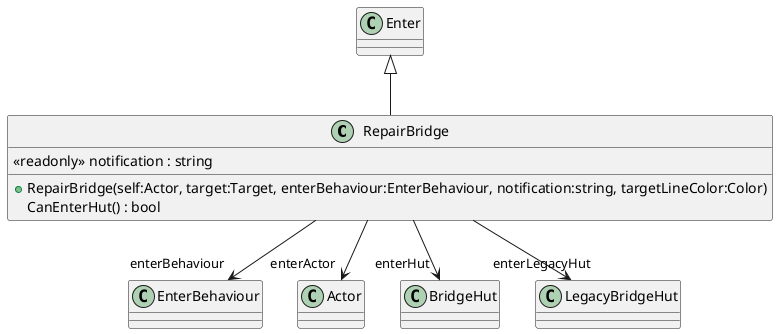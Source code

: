 @startuml
class RepairBridge {
    <<readonly>> notification : string
    + RepairBridge(self:Actor, target:Target, enterBehaviour:EnterBehaviour, notification:string, targetLineColor:Color)
    CanEnterHut() : bool
}
Enter <|-- RepairBridge
RepairBridge --> "enterBehaviour" EnterBehaviour
RepairBridge --> "enterActor" Actor
RepairBridge --> "enterHut" BridgeHut
RepairBridge --> "enterLegacyHut" LegacyBridgeHut
@enduml
